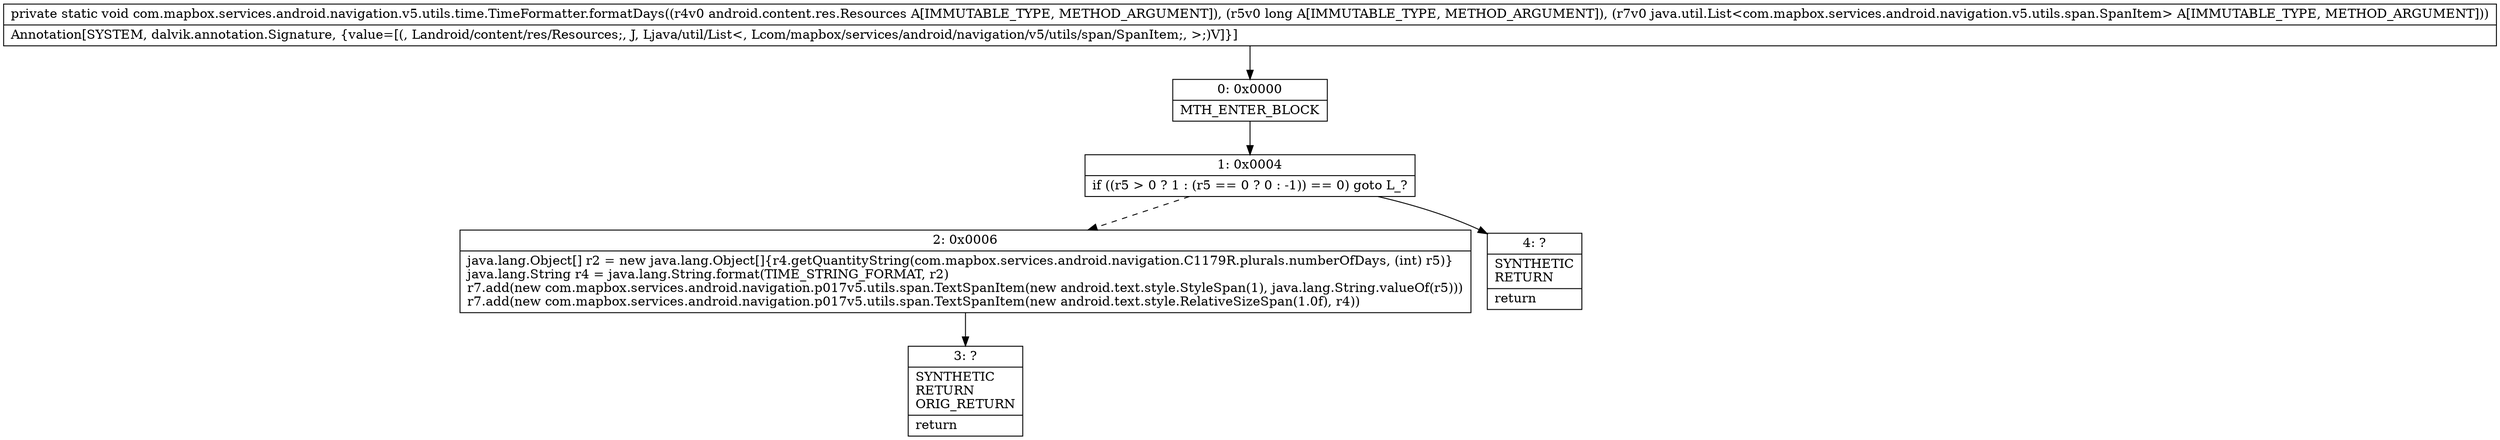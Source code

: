 digraph "CFG forcom.mapbox.services.android.navigation.v5.utils.time.TimeFormatter.formatDays(Landroid\/content\/res\/Resources;JLjava\/util\/List;)V" {
Node_0 [shape=record,label="{0\:\ 0x0000|MTH_ENTER_BLOCK\l}"];
Node_1 [shape=record,label="{1\:\ 0x0004|if ((r5 \> 0 ? 1 : (r5 == 0 ? 0 : \-1)) == 0) goto L_?\l}"];
Node_2 [shape=record,label="{2\:\ 0x0006|java.lang.Object[] r2 = new java.lang.Object[]\{r4.getQuantityString(com.mapbox.services.android.navigation.C1179R.plurals.numberOfDays, (int) r5)\}\ljava.lang.String r4 = java.lang.String.format(TIME_STRING_FORMAT, r2)\lr7.add(new com.mapbox.services.android.navigation.p017v5.utils.span.TextSpanItem(new android.text.style.StyleSpan(1), java.lang.String.valueOf(r5)))\lr7.add(new com.mapbox.services.android.navigation.p017v5.utils.span.TextSpanItem(new android.text.style.RelativeSizeSpan(1.0f), r4))\l}"];
Node_3 [shape=record,label="{3\:\ ?|SYNTHETIC\lRETURN\lORIG_RETURN\l|return\l}"];
Node_4 [shape=record,label="{4\:\ ?|SYNTHETIC\lRETURN\l|return\l}"];
MethodNode[shape=record,label="{private static void com.mapbox.services.android.navigation.v5.utils.time.TimeFormatter.formatDays((r4v0 android.content.res.Resources A[IMMUTABLE_TYPE, METHOD_ARGUMENT]), (r5v0 long A[IMMUTABLE_TYPE, METHOD_ARGUMENT]), (r7v0 java.util.List\<com.mapbox.services.android.navigation.v5.utils.span.SpanItem\> A[IMMUTABLE_TYPE, METHOD_ARGUMENT]))  | Annotation[SYSTEM, dalvik.annotation.Signature, \{value=[(, Landroid\/content\/res\/Resources;, J, Ljava\/util\/List\<, Lcom\/mapbox\/services\/android\/navigation\/v5\/utils\/span\/SpanItem;, \>;)V]\}]\l}"];
MethodNode -> Node_0;
Node_0 -> Node_1;
Node_1 -> Node_2[style=dashed];
Node_1 -> Node_4;
Node_2 -> Node_3;
}

